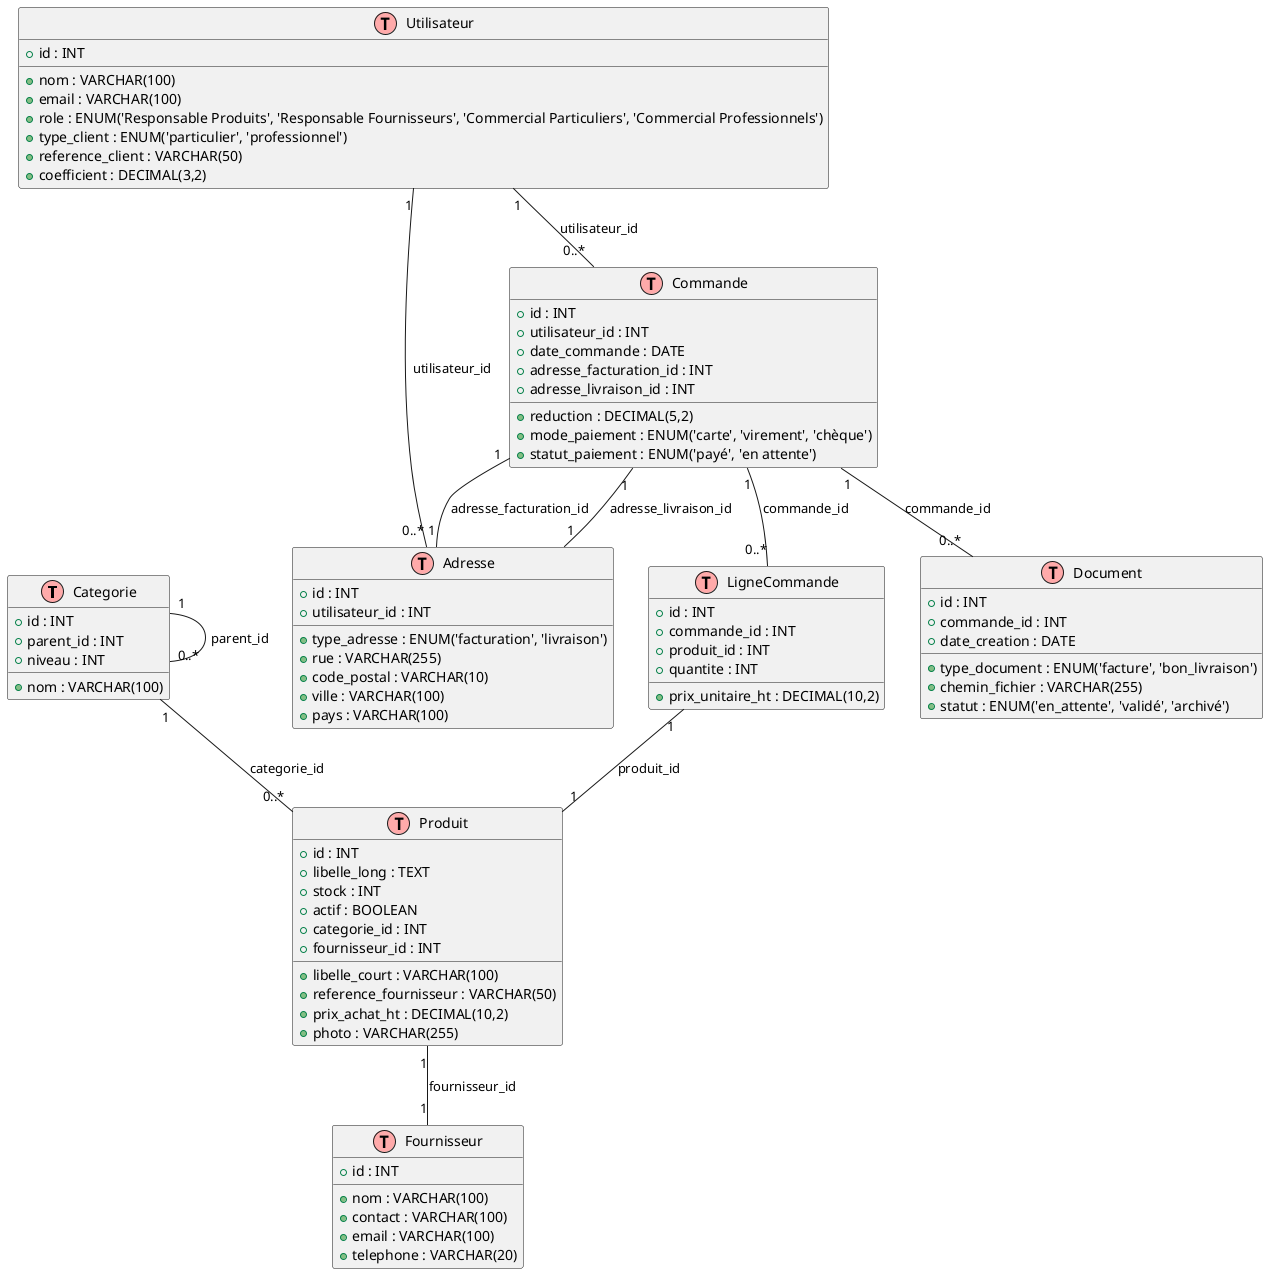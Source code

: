 @startuml MCD_Village_Green

'=====================
' ENTITÉS PRINCIPALES
'=====================

!define table(x) class x << (T,#FFAAAA) >>

' Entité Categorie (incluant les sous-catégories en elle-même)
table(Categorie) {
    +id : INT
    +nom : VARCHAR(100)
    +parent_id : INT
    +niveau : INT
}

' Entité Produit
table(Produit) {
    +id : INT
    +libelle_court : VARCHAR(100)
    +libelle_long : TEXT
    +reference_fournisseur : VARCHAR(50)
    +prix_achat_ht : DECIMAL(10,2)
    +stock : INT
    +photo : VARCHAR(255)
    +actif : BOOLEAN
    +categorie_id : INT
    +fournisseur_id : INT
}

' Entité Fournisseur
table(Fournisseur) {
    +id : INT
    +nom : VARCHAR(100)
    +contact : VARCHAR(100)
    +email : VARCHAR(100)
    +telephone : VARCHAR(20)
}

' Entité Utilisateur
table(Utilisateur) {
    +id : INT
    +nom : VARCHAR(100)
    +email : VARCHAR(100)
    +role : ENUM('Responsable Produits', 'Responsable Fournisseurs', 'Commercial Particuliers', 'Commercial Professionnels')
    +type_client : ENUM('particulier', 'professionnel')
    +reference_client : VARCHAR(50)
    +coefficient : DECIMAL(3,2)
}

' Entité Adresse
table(Adresse) {
    +id : INT
    +utilisateur_id : INT
    +type_adresse : ENUM('facturation', 'livraison')
    +rue : VARCHAR(255)
    +code_postal : VARCHAR(10)
    +ville : VARCHAR(100)
    +pays : VARCHAR(100)
}

' Entité Commande
table(Commande) {
    +id : INT
    +utilisateur_id : INT
    +date_commande : DATE
    +reduction : DECIMAL(5,2)
    +mode_paiement : ENUM('carte', 'virement', 'chèque')
    +statut_paiement : ENUM('payé', 'en attente')
    +adresse_facturation_id : INT
    +adresse_livraison_id : INT
}

' Entité LigneCommande
table(LigneCommande) {
    +id : INT
    +commande_id : INT
    +produit_id : INT
    +quantite : INT
    +prix_unitaire_ht : DECIMAL(10,2)
}

' Entité Document
table(Document) {
    +id : INT
    +commande_id : INT
    +type_document : ENUM('facture', 'bon_livraison')
    +date_creation : DATE
    +chemin_fichier : VARCHAR(255)
    +statut : ENUM('en_attente', 'validé', 'archivé')
}

' Relations entre les entités
Categorie "1" -- "0..*" Categorie : parent_id
Categorie "1" -- "0..*" Produit : categorie_id
Produit "1" -- "1" Fournisseur : fournisseur_id
Utilisateur "1" -- "0..*" Adresse : utilisateur_id
Utilisateur "1" -- "0..*" Commande : utilisateur_id
Commande "1" -- "0..*" LigneCommande : commande_id
LigneCommande "1" -- "1" Produit : produit_id
Commande "1" -- "1" Adresse : adresse_facturation_id
Commande "1" -- "1" Adresse : adresse_livraison_id
Commande "1" -- "0..*" Document : commande_id

@enduml
